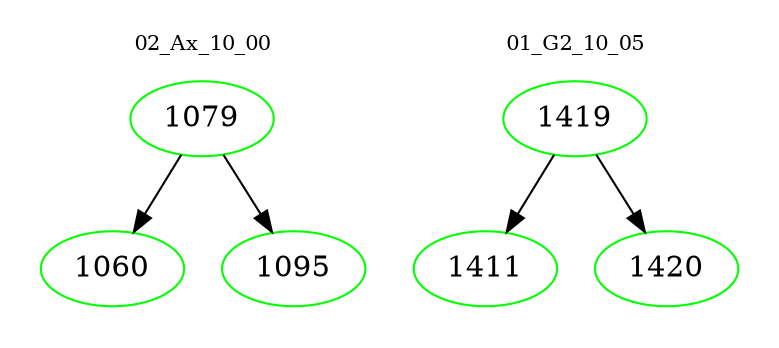 digraph{
subgraph cluster_0 {
color = white
label = "02_Ax_10_00";
fontsize=10;
T0_1079 [label="1079", color="green"]
T0_1079 -> T0_1060 [color="black"]
T0_1060 [label="1060", color="green"]
T0_1079 -> T0_1095 [color="black"]
T0_1095 [label="1095", color="green"]
}
subgraph cluster_1 {
color = white
label = "01_G2_10_05";
fontsize=10;
T1_1419 [label="1419", color="green"]
T1_1419 -> T1_1411 [color="black"]
T1_1411 [label="1411", color="green"]
T1_1419 -> T1_1420 [color="black"]
T1_1420 [label="1420", color="green"]
}
}
